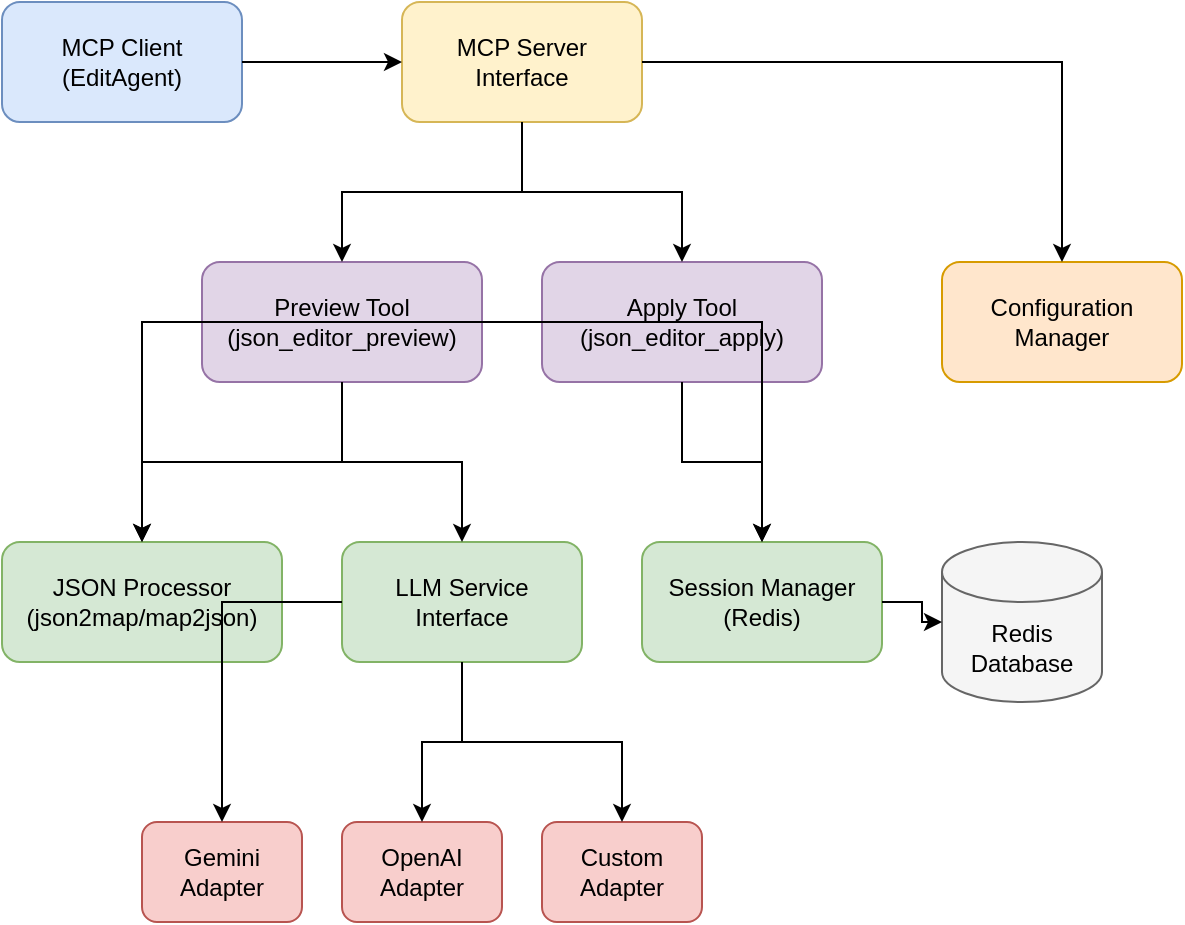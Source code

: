 <mxfile version="22.1.16">
  <diagram name="High-Level Architecture" id="high-level">
    <mxGraphModel dx="1422" dy="794" grid="1" gridSize="10" guides="1" tooltips="1" connect="1" arrows="1" fold="1" page="1" pageScale="1" pageWidth="827" pageHeight="1169" math="0" shadow="0">
      <root>
        <mxCell id="0" />
        <mxCell id="1" parent="0" />
        
        <!-- MCP Client -->
        <mxCell id="client" value="MCP Client&#xa;(EditAgent)" style="rounded=1;whiteSpace=wrap;html=1;fillColor=#dae8fc;strokeColor=#6c8ebf;" vertex="1" parent="1">
          <mxGeometry x="50" y="50" width="120" height="60" as="geometry" />
        </mxCell>
        
        <!-- MCP Server -->
        <mxCell id="server" value="MCP Server&#xa;Interface" style="rounded=1;whiteSpace=wrap;html=1;fillColor=#fff2cc;strokeColor=#d6b656;" vertex="1" parent="1">
          <mxGeometry x="250" y="50" width="120" height="60" as="geometry" />
        </mxCell>
        
        <!-- Tool Layer -->
        <mxCell id="preview-tool" value="Preview Tool&#xa;(json_editor_preview)" style="rounded=1;whiteSpace=wrap;html=1;fillColor=#e1d5e7;strokeColor=#9673a6;" vertex="1" parent="1">
          <mxGeometry x="150" y="180" width="140" height="60" as="geometry" />
        </mxCell>
        
        <mxCell id="apply-tool" value="Apply Tool&#xa;(json_editor_apply)" style="rounded=1;whiteSpace=wrap;html=1;fillColor=#e1d5e7;strokeColor=#9673a6;" vertex="1" parent="1">
          <mxGeometry x="320" y="180" width="140" height="60" as="geometry" />
        </mxCell>
        
        <!-- Core Services -->
        <mxCell id="json-processor" value="JSON Processor&#xa;(json2map/map2json)" style="rounded=1;whiteSpace=wrap;html=1;fillColor=#d5e8d4;strokeColor=#82b366;" vertex="1" parent="1">
          <mxGeometry x="50" y="320" width="140" height="60" as="geometry" />
        </mxCell>
        
        <mxCell id="llm-service" value="LLM Service&#xa;Interface" style="rounded=1;whiteSpace=wrap;html=1;fillColor=#d5e8d4;strokeColor=#82b366;" vertex="1" parent="1">
          <mxGeometry x="220" y="320" width="120" height="60" as="geometry" />
        </mxCell>
        
        <mxCell id="session-manager" value="Session Manager&#xa;(Redis)" style="rounded=1;whiteSpace=wrap;html=1;fillColor=#d5e8d4;strokeColor=#82b366;" vertex="1" parent="1">
          <mxGeometry x="370" y="320" width="120" height="60" as="geometry" />
        </mxCell>
        
        <!-- LLM Adapters -->
        <mxCell id="gemini-adapter" value="Gemini&#xa;Adapter" style="rounded=1;whiteSpace=wrap;html=1;fillColor=#f8cecc;strokeColor=#b85450;" vertex="1" parent="1">
          <mxGeometry x="120" y="460" width="80" height="50" as="geometry" />
        </mxCell>
        
        <mxCell id="openai-adapter" value="OpenAI&#xa;Adapter" style="rounded=1;whiteSpace=wrap;html=1;fillColor=#f8cecc;strokeColor=#b85450;" vertex="1" parent="1">
          <mxGeometry x="220" y="460" width="80" height="50" as="geometry" />
        </mxCell>
        
        <mxCell id="custom-adapter" value="Custom&#xa;Adapter" style="rounded=1;whiteSpace=wrap;html=1;fillColor=#f8cecc;strokeColor=#b85450;" vertex="1" parent="1">
          <mxGeometry x="320" y="460" width="80" height="50" as="geometry" />
        </mxCell>
        
        <!-- Configuration -->
        <mxCell id="config" value="Configuration&#xa;Manager" style="rounded=1;whiteSpace=wrap;html=1;fillColor=#ffe6cc;strokeColor=#d79b00;" vertex="1" parent="1">
          <mxGeometry x="520" y="180" width="120" height="60" as="geometry" />
        </mxCell>
        
        <!-- Redis -->
        <mxCell id="redis" value="Redis&#xa;Database" style="shape=cylinder3;whiteSpace=wrap;html=1;boundedLbl=1;backgroundOutline=1;size=15;fillColor=#f5f5f5;strokeColor=#666666;" vertex="1" parent="1">
          <mxGeometry x="520" y="320" width="80" height="80" as="geometry" />
        </mxCell>
        
        <!-- Connections -->
        <mxCell id="conn1" style="edgeStyle=orthogonalEdgeStyle;rounded=0;orthogonalLoop=1;jettySize=auto;html=1;" edge="1" parent="1" source="client" target="server">
          <mxGeometry relative="1" as="geometry" />
        </mxCell>
        
        <mxCell id="conn2" style="edgeStyle=orthogonalEdgeStyle;rounded=0;orthogonalLoop=1;jettySize=auto;html=1;" edge="1" parent="1" source="server" target="preview-tool">
          <mxGeometry relative="1" as="geometry" />
        </mxCell>
        
        <mxCell id="conn3" style="edgeStyle=orthogonalEdgeStyle;rounded=0;orthogonalLoop=1;jettySize=auto;html=1;" edge="1" parent="1" source="server" target="apply-tool">
          <mxGeometry relative="1" as="geometry" />
        </mxCell>
        
        <mxCell id="conn4" style="edgeStyle=orthogonalEdgeStyle;rounded=0;orthogonalLoop=1;jettySize=auto;html=1;" edge="1" parent="1" source="preview-tool" target="json-processor">
          <mxGeometry relative="1" as="geometry" />
        </mxCell>
        
        <mxCell id="conn5" style="edgeStyle=orthogonalEdgeStyle;rounded=0;orthogonalLoop=1;jettySize=auto;html=1;" edge="1" parent="1" source="preview-tool" target="llm-service">
          <mxGeometry relative="1" as="geometry" />
        </mxCell>
        
        <mxCell id="conn6" style="edgeStyle=orthogonalEdgeStyle;rounded=0;orthogonalLoop=1;jettySize=auto;html=1;" edge="1" parent="1" source="preview-tool" target="session-manager">
          <mxGeometry relative="1" as="geometry" />
        </mxCell>
        
        <mxCell id="conn7" style="edgeStyle=orthogonalEdgeStyle;rounded=0;orthogonalLoop=1;jettySize=auto;html=1;" edge="1" parent="1" source="apply-tool" target="json-processor">
          <mxGeometry relative="1" as="geometry" />
        </mxCell>
        
        <mxCell id="conn8" style="edgeStyle=orthogonalEdgeStyle;rounded=0;orthogonalLoop=1;jettySize=auto;html=1;" edge="1" parent="1" source="apply-tool" target="session-manager">
          <mxGeometry relative="1" as="geometry" />
        </mxCell>
        
        <mxCell id="conn9" style="edgeStyle=orthogonalEdgeStyle;rounded=0;orthogonalLoop=1;jettySize=auto;html=1;" edge="1" parent="1" source="llm-service" target="gemini-adapter">
          <mxGeometry relative="1" as="geometry" />
        </mxCell>
        
        <mxCell id="conn10" style="edgeStyle=orthogonalEdgeStyle;rounded=0;orthogonalLoop=1;jettySize=auto;html=1;" edge="1" parent="1" source="llm-service" target="openai-adapter">
          <mxGeometry relative="1" as="geometry" />
        </mxCell>
        
        <mxCell id="conn11" style="edgeStyle=orthogonalEdgeStyle;rounded=0;orthogonalLoop=1;jettySize=auto;html=1;" edge="1" parent="1" source="llm-service" target="custom-adapter">
          <mxGeometry relative="1" as="geometry" />
        </mxCell>
        
        <mxCell id="conn12" style="edgeStyle=orthogonalEdgeStyle;rounded=0;orthogonalLoop=1;jettySize=auto;html=1;" edge="1" parent="1" source="session-manager" target="redis">
          <mxGeometry relative="1" as="geometry" />
        </mxCell>
        
        <mxCell id="conn13" style="edgeStyle=orthogonalEdgeStyle;rounded=0;orthogonalLoop=1;jettySize=auto;html=1;" edge="1" parent="1" source="server" target="config">
          <mxGeometry relative="1" as="geometry" />
        </mxCell>
        
      </root>
    </mxGraphModel>
  </diagram>
  
  <diagram name="Data Flow Architecture" id="data-flow">
    <mxGraphModel dx="1422" dy="794" grid="1" gridSize="10" guides="1" tooltips="1" connect="1" arrows="1" fold="1" page="1" pageScale="1" pageWidth="827" pageHeight="1169" math="0" shadow="0">
      <root>
        <mxCell id="0" />
        <mxCell id="1" parent="0" />
        
        <!-- Input Layer -->
        <mxCell id="input" value="JSON Document +&#xa;Natural Language&#xa;Instruction" style="rounded=1;whiteSpace=wrap;html=1;fillColor=#dae8fc;strokeColor=#6c8ebf;" vertex="1" parent="1">
          <mxGeometry x="50" y="50" width="140" height="80" as="geometry" />
        </mxCell>
        
        <!-- Processing Pipeline -->
        <mxCell id="parse" value="JSON Parser&#xa;(json2map)" style="rounded=1;whiteSpace=wrap;html=1;fillColor=#fff2cc;strokeColor=#d6b656;" vertex="1" parent="1">
          <mxGeometry x="250" y="50" width="120" height="60" as="geometry" />
        </mxCell>
        
        <mxCell id="map-format" value="Map Format&#xa;[{id, path, value}]" style="rounded=1;whiteSpace=wrap;html=1;fillColor=#e1d5e7;strokeColor=#9673a6;" vertex="1" parent="1">
          <mxGeometry x="420" y="50" width="140" height="60" as="geometry" />
        </mxCell>
        
        <mxCell id="llm-analysis" value="LLM Analysis&#xa;(Proposed Changes)" style="rounded=1;whiteSpace=wrap;html=1;fillColor=#d5e8d4;strokeColor=#82b366;" vertex="1" parent="1">
          <mxGeometry x="250" y="180" width="140" height="60" as="geometry" />
        </mxCell>
        
        <mxCell id="session-store" value="Session Storage&#xa;(Redis)" style="rounded=1;whiteSpace=wrap;html=1;fillColor=#f8cecc;strokeColor=#b85450;" vertex="1" parent="1">
          <mxGeometry x="450" y="180" width="120" height="60" as="geometry" />
        </mxCell>
        
        <mxCell id="preview-response" value="Preview Response&#xa;(Changes + Session ID)" style="rounded=1;whiteSpace=wrap;html=1;fillColor=#ffe6cc;strokeColor=#d79b00;" vertex="1" parent="1">
          <mxGeometry x="50" y="180" width="150" height="60" as="geometry" />
        </mxCell>
        
        <!-- Apply Flow -->
        <mxCell id="apply-request" value="Apply Request&#xa;(Session ID)" style="rounded=1;whiteSpace=wrap;html=1;fillColor=#dae8fc;strokeColor=#6c8ebf;" vertex="1" parent="1">
          <mxGeometry x="50" y="320" width="120" height="60" as="geometry" />
        </mxCell>
        
        <mxCell id="session-retrieve" value="Session Retrieval&#xa;& Validation" style="rounded=1;whiteSpace=wrap;html=1;fillColor=#f8cecc;strokeColor=#b85450;" vertex="1" parent="1">
          <mxGeometry x="220" y="320" width="130" height="60" as="geometry" />
        </mxCell>
        
        <mxCell id="apply-changes" value="Apply Changes&#xa;(map2json)" style="rounded=1;whiteSpace=wrap;html=1;fillColor=#fff2cc;strokeColor=#d6b656;" vertex="1" parent="1">
          <mxGeometry x="400" y="320" width="120" height="60" as="geometry" />
        </mxCell>
        
        <mxCell id="final-output" value="Modified JSON&#xa;Document" style="rounded=1;whiteSpace=wrap;html=1;fillColor=#d5e8d4;strokeColor=#82b366;" vertex="1" parent="1">
          <mxGeometry x="570" y="320" width="120" height="60" as="geometry" />
        </mxCell>
        
        <!-- Flow Arrows -->
        <mxCell id="flow1" style="edgeStyle=orthogonalEdgeStyle;rounded=0;orthogonalLoop=1;jettySize=auto;html=1;entryX=0;entryY=0.5;entryDx=0;entryDy=0;" edge="1" parent="1" source="input" target="parse">
          <mxGeometry relative="1" as="geometry" />
        </mxCell>
        
        <mxCell id="flow2" style="edgeStyle=orthogonalEdgeStyle;rounded=0;orthogonalLoop=1;jettySize=auto;html=1;" edge="1" parent="1" source="parse" target="map-format">
          <mxGeometry relative="1" as="geometry" />
        </mxCell>
        
        <mxCell id="flow3" style="edgeStyle=orthogonalEdgeStyle;rounded=0;orthogonalLoop=1;jettySize=auto;html=1;" edge="1" parent="1" source="map-format" target="llm-analysis">
          <mxGeometry relative="1" as="geometry" />
        </mxCell>
        
        <mxCell id="flow4" style="edgeStyle=orthogonalEdgeStyle;rounded=0;orthogonalLoop=1;jettySize=auto;html=1;" edge="1" parent="1" source="llm-analysis" target="session-store">
          <mxGeometry relative="1" as="geometry" />
        </mxCell>
        
        <mxCell id="flow5" style="edgeStyle=orthogonalEdgeStyle;rounded=0;orthogonalLoop=1;jettySize=auto;html=1;" edge="1" parent="1" source="llm-analysis" target="preview-response">
          <mxGeometry relative="1" as="geometry" />
        </mxCell>
        
        <mxCell id="flow6" style="edgeStyle=orthogonalEdgeStyle;rounded=0;orthogonalLoop=1;jettySize=auto;html=1;" edge="1" parent="1" source="apply-request" target="session-retrieve">
          <mxGeometry relative="1" as="geometry" />
        </mxCell>
        
        <mxCell id="flow7" style="edgeStyle=orthogonalEdgeStyle;rounded=0;orthogonalLoop=1;jettySize=auto;html=1;" edge="1" parent="1" source="session-retrieve" target="apply-changes">
          <mxGeometry relative="1" as="geometry" />
        </mxCell>
        
        <mxCell id="flow8" style="edgeStyle=orthogonalEdgeStyle;rounded=0;orthogonalLoop=1;jettySize=auto;html=1;" edge="1" parent="1" source="apply-changes" target="final-output">
          <mxGeometry relative="1" as="geometry" />
        </mxCell>
        
        <!-- Labels -->
        <mxCell id="preview-label" value="PREVIEW PHASE" style="text;html=1;strokeColor=none;fillColor=none;align=center;verticalAlign=middle;whiteSpace=wrap;rounded=0;fontStyle=1;fontSize=14;" vertex="1" parent="1">
          <mxGeometry x="300" y="10" width="120" height="30" as="geometry" />
        </mxCell>
        
        <mxCell id="apply-label" value="APPLY PHASE" style="text;html=1;strokeColor=none;fillColor=none;align=center;verticalAlign=middle;whiteSpace=wrap;rounded=0;fontStyle=1;fontSize=14;" vertex="1" parent="1">
          <mxGeometry x="300" y="280" width="120" height="30" as="geometry" />
        </mxCell>
        
      </root>
    </mxGraphModel>
  </diagram>
  
  <diagram name="Deployment Architecture" id="deployment">
    <mxGraphModel dx="1422" dy="794" grid="1" gridSize="10" guides="1" tooltips="1" connect="1" arrows="1" fold="1" page="1" pageScale="1" pageWidth="827" pageHeight="1169" math="0" shadow="0">
      <root>
        <mxCell id="0" />
        <mxCell id="1" parent="0" />
        
        <!-- Client Layer -->
        <mxCell id="client-layer" value="Client Layer" style="rounded=0;whiteSpace=wrap;html=1;fillColor=#dae8fc;strokeColor=#6c8ebf;fontStyle=1;" vertex="1" parent="1">
          <mxGeometry x="50" y="50" width="700" height="40" as="geometry" />
        </mxCell>
        
        <mxCell id="editagent" value="EditAgent" style="rounded=1;whiteSpace=wrap;html=1;fillColor=#e1d5e7;strokeColor=#9673a6;" vertex="1" parent="1">
          <mxGeometry x="100" y="120" width="100" height="50" as="geometry" />
        </mxCell>
        
        <mxCell id="mcp-client" value="MCP Client" style="rounded=1;whiteSpace=wrap;html=1;fillColor=#e1d5e7;strokeColor=#9673a6;" vertex="1" parent="1">
          <mxGeometry x="250" y="120" width="100" height="50" as="geometry" />
        </mxCell>
        
        <mxCell id="custom-client" value="Custom Client" style="rounded=1;whiteSpace=wrap;html=1;fillColor=#e1d5e7;strokeColor=#9673a6;" vertex="1" parent="1">
          <mxGeometry x="400" y="120" width="100" height="50" as="geometry" />
        </mxCell>
        
        <!-- Application Layer -->
        <mxCell id="app-layer" value="Application Layer" style="rounded=0;whiteSpace=wrap;html=1;fillColor=#fff2cc;strokeColor=#d6b656;fontStyle=1;" vertex="1" parent="1">
          <mxGeometry x="50" y="220" width="700" height="40" as="geometry" />
        </mxCell>
        
        <mxCell id="mcp-server-deploy" value="JSON Editor&#xa;MCP Server" style="rounded=1;whiteSpace=wrap;html=1;fillColor=#d5e8d4;strokeColor=#82b366;" vertex="1" parent="1">
          <mxGeometry x="150" y="290" width="120" height="80" as="geometry" />
        </mxCell>
        
        <mxCell id="load-balancer" value="Load Balancer&#xa;(Optional)" style="rounded=1;whiteSpace=wrap;html=1;fillColor=#f8cecc;strokeColor=#b85450;" vertex="1" parent="1">
          <mxGeometry x="320" y="290" width="120" height="80" as="geometry" />
        </mxCell>
        
        <mxCell id="config-mgmt" value="Configuration&#xa;Management" style="rounded=1;whiteSpace=wrap;html=1;fillColor=#ffe6cc;strokeColor=#d79b00;" vertex="1" parent="1">
          <mxGeometry x="490" y="290" width="120" height="80" as="geometry" />
        </mxCell>
        
        <!-- Service Layer -->
        <mxCell id="service-layer" value="Service Layer" style="rounded=0;whiteSpace=wrap;html=1;fillColor=#d5e8d4;strokeColor=#82b366;fontStyle=1;" vertex="1" parent="1">
          <mxGeometry x="50" y="420" width="700" height="40" as="geometry" />
        </mxCell>
        
        <mxCell id="redis-deploy" value="Redis&#xa;Session Store" style="shape=cylinder3;whiteSpace=wrap;html=1;boundedLbl=1;backgroundOutline=1;size=15;fillColor=#f5f5f5;strokeColor=#666666;" vertex="1" parent="1">
          <mxGeometry x="100" y="490" width="80" height="80" as="geometry" />
        </mxCell>
        
        <mxCell id="gemini-service" value="Google Gemini&#xa;API" style="ellipse;whiteSpace=wrap;html=1;fillColor=#e1d5e7;strokeColor=#9673a6;" vertex="1" parent="1">
          <mxGeometry x="220" y="490" width="100" height="60" as="geometry" />
        </mxCell>
        
        <mxCell id="openai-service" value="OpenAI&#xa;API" style="ellipse;whiteSpace=wrap;html=1;fillColor=#e1d5e7;strokeColor=#9673a6;" vertex="1" parent="1">
          <mxGeometry x="350" y="490" width="100" height="60" as="geometry" />
        </mxCell>
        
        <mxCell id="custom-llm" value="Custom LLM&#xa;Endpoint" style="ellipse;whiteSpace=wrap;html=1;fillColor=#e1d5e7;strokeColor=#9673a6;" vertex="1" parent="1">
          <mxGeometry x="480" y="490" width="100" height="60" as="geometry" />
        </mxCell>
        
        <mxCell id="monitoring" value="Monitoring &&#xa;Logging" style="rounded=1;whiteSpace=wrap;html=1;fillColor=#f8cecc;strokeColor=#b85450;" vertex="1" parent="1">
          <mxGeometry x="620" y="490" width="100" height="60" as="geometry" />
        </mxCell>
        
        <!-- Connections -->
        <mxCell id="deploy-conn1" style="edgeStyle=orthogonalEdgeStyle;rounded=0;orthogonalLoop=1;jettySize=auto;html=1;" edge="1" parent="1" source="editagent" target="mcp-server-deploy">
          <mxGeometry relative="1" as="geometry" />
        </mxCell>
        
        <mxCell id="deploy-conn2" style="edgeStyle=orthogonalEdgeStyle;rounded=0;orthogonalLoop=1;jettySize=auto;html=1;" edge="1" parent="1" source="mcp-client" target="load-balancer">
          <mxGeometry relative="1" as="geometry" />
        </mxCell>
        
        <mxCell id="deploy-conn3" style="edgeStyle=orthogonalEdgeStyle;rounded=0;orthogonalLoop=1;jettySize=auto;html=1;" edge="1" parent="1" source="custom-client" target="load-balancer">
          <mxGeometry relative="1" as="geometry" />
        </mxCell>
        
        <mxCell id="deploy-conn4" style="edgeStyle=orthogonalEdgeStyle;rounded=0;orthogonalLoop=1;jettySize=auto;html=1;" edge="1" parent="1" source="load-balancer" target="mcp-server-deploy">
          <mxGeometry relative="1" as="geometry" />
        </mxCell>
        
        <mxCell id="deploy-conn5" style="edgeStyle=orthogonalEdgeStyle;rounded=0;orthogonalLoop=1;jettySize=auto;html=1;" edge="1" parent="1" source="mcp-server-deploy" target="redis-deploy">
          <mxGeometry relative="1" as="geometry" />
        </mxCell>
        
        <mxCell id="deploy-conn6" style="edgeStyle=orthogonalEdgeStyle;rounded=0;orthogonalLoop=1;jettySize=auto;html=1;" edge="1" parent="1" source="mcp-server-deploy" target="gemini-service">
          <mxGeometry relative="1" as="geometry" />
        </mxCell>
        
        <mxCell id="deploy-conn7" style="edgeStyle=orthogonalEdgeStyle;rounded=0;orthogonalLoop=1;jettySize=auto;html=1;" edge="1" parent="1" source="mcp-server-deploy" target="openai-service">
          <mxGeometry relative="1" as="geometry" />
        </mxCell>
        
        <mxCell id="deploy-conn8" style="edgeStyle=orthogonalEdgeStyle;rounded=0;orthogonalLoop=1;jettySize=auto;html=1;" edge="1" parent="1" source="mcp-server-deploy" target="custom-llm">
          <mxGeometry relative="1" as="geometry" />
        </mxCell>
        
        <mxCell id="deploy-conn9" style="edgeStyle=orthogonalEdgeStyle;rounded=0;orthogonalLoop=1;jettySize=auto;html=1;" edge="1" parent="1" source="mcp-server-deploy" target="monitoring">
          <mxGeometry relative="1" as="geometry" />
        </mxCell>
        
      </root>
    </mxGraphModel>
  </diagram>
</mxfile>